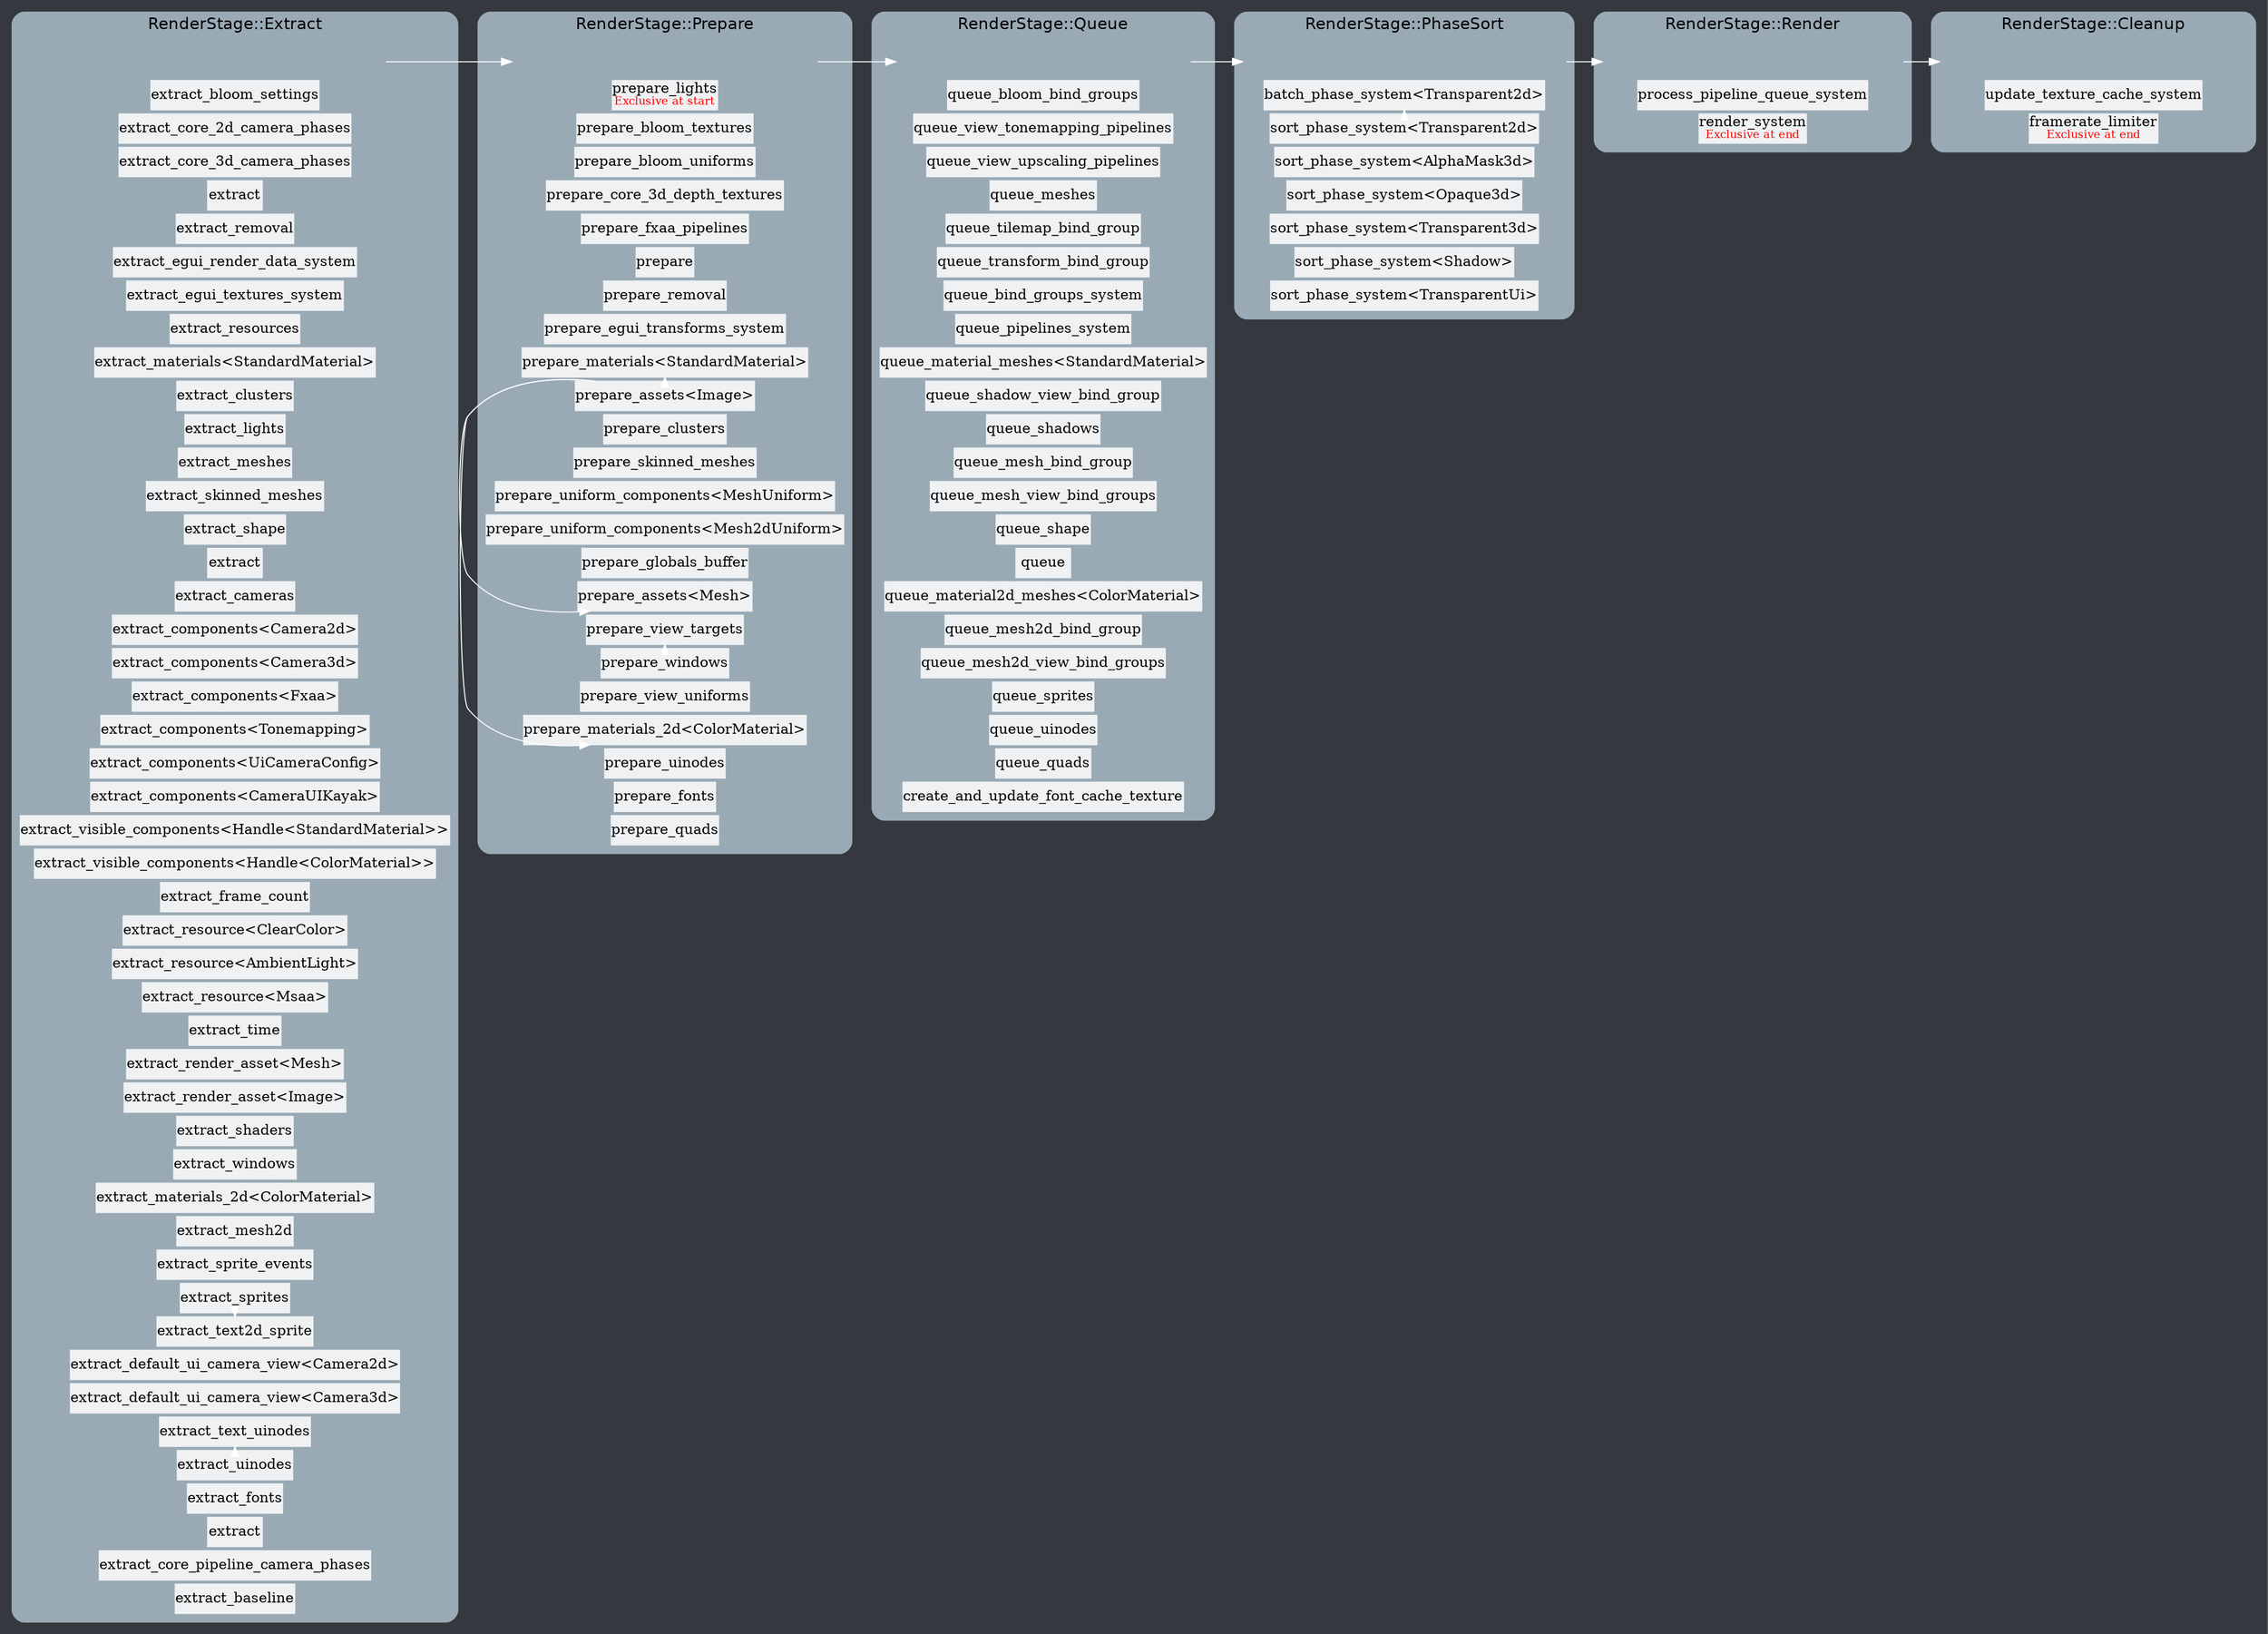 digraph "schedule" {
	"fontsize"="16";
	"fontname"="Helvetica";
	"rankdir"="LR";
	"nodesep"="0.05";
	"bgcolor"="#35393F";
	"compound"="true";
	node ["shape"="box", "margin"="0", "height"="0.4"];
	edge ["color"="white"];
	subgraph "cluster_\"RenderStage::Extract\"" {
		"style"="rounded";
		"color"="#99aab5";
		"bgcolor"="#99aab5";
		"rankdir"="TD";
		"label"="RenderStage::Extract";
		node ["style"="filled", "color"="#eff1f3", "bgcolor"="#eff1f3"];
		"MARKER_schedule_RenderStage::Extract" ["style"="invis"]
		"schedule_bevy_core_pipeline::bloom::extract_bloom_settings_0" ["label"="extract_bloom_settings", "tooltip"="Res [AppTypeRegistry]\n"]
		"schedule_bevy_core_pipeline::core_2d::extract_core_2d_camera_phases_1" ["label"="extract_core_2d_camera_phases", "tooltip"="Res [AppTypeRegistry]\n"]
		"schedule_bevy_core_pipeline::core_3d::extract_core_3d_camera_phases_2" ["label"="extract_core_3d_camera_phases", "tooltip"="Res [AppTypeRegistry]\n"]
		"schedule_bevy_ecs_tilemap::render::extract::extract_3" ["label"="extract", "tooltip"="Res [AppTypeRegistry, State<MenuState>]\n"]
		"schedule_bevy_ecs_tilemap::render::extract::extract_removal_4" ["label"="extract_removal", "tooltip"="Res [AppTypeRegistry]\n"]
		"schedule_bevy_egui::render_systems::extract_egui_render_data_system_5" ["label"="extract_egui_render_data_system", "tooltip"="Res [AppTypeRegistry]\n"]
		"schedule_bevy_egui::render_systems::extract_egui_textures_system_6" ["label"="extract_egui_textures_system", "tooltip"="Res [AppTypeRegistry]\n"]
		"schedule_bevy_framepace::extract_resources_7" ["label"="extract_resources", "tooltip"="Res [AppTypeRegistry]\n"]
		"schedule_bevy_pbr::material::extract_materials<bevy_pbr::pbr_material::StandardMaterial>_8" ["label"="extract_materials<StandardMaterial>", "tooltip"="Res [AppTypeRegistry]\n"]
		"schedule_bevy_pbr::render::light::extract_clusters_9" ["label"="extract_clusters", "tooltip"="Res [AppTypeRegistry]\n"]
		"schedule_bevy_pbr::render::light::extract_lights_10" ["label"="extract_lights", "tooltip"="Res [AppTypeRegistry]\n"]
		"schedule_bevy_pbr::render::mesh::extract_meshes_11" ["label"="extract_meshes", "tooltip"="Res [AppTypeRegistry]\n"]
		"schedule_bevy_pbr::render::mesh::extract_skinned_meshes_12" ["label"="extract_skinned_meshes", "tooltip"="Res [AppTypeRegistry]\n"]
		"schedule_bevy_prototype_lyon::render::extract_shape_13" ["label"="extract_shape", "tooltip"="Res [AppTypeRegistry]\n"]
		"schedule_bevy_rapier2d::render::lines::extract_14" ["label"="extract", "tooltip"="Res [AppTypeRegistry]\n"]
		"schedule_bevy_render::camera::camera::extract_cameras_15" ["label"="extract_cameras", "tooltip"="Res [AppTypeRegistry]\n"]
		"schedule_bevy_render::extract_component::extract_components<bevy_core_pipeline::core_2d::camera_2d::Camera2d>_16" ["label"="extract_components<Camera2d>", "tooltip"="Res [AppTypeRegistry]\n"]
		"schedule_bevy_render::extract_component::extract_components<bevy_core_pipeline::core_3d::camera_3d::Camera3d>_17" ["label"="extract_components<Camera3d>", "tooltip"="Res [AppTypeRegistry]\n"]
		"schedule_bevy_render::extract_component::extract_components<bevy_core_pipeline::fxaa::Fxaa>_18" ["label"="extract_components<Fxaa>", "tooltip"="Res [AppTypeRegistry]\n"]
		"schedule_bevy_render::extract_component::extract_components<bevy_core_pipeline::tonemapping::Tonemapping>_19" ["label"="extract_components<Tonemapping>", "tooltip"="Res [AppTypeRegistry]\n"]
		"schedule_bevy_render::extract_component::extract_components<bevy_ui::camera_config::UiCameraConfig>_20" ["label"="extract_components<UiCameraConfig>", "tooltip"="Res [AppTypeRegistry]\n"]
		"schedule_bevy_render::extract_component::extract_components<kayak_ui::camera::camera::CameraUIKayak>_21" ["label"="extract_components<CameraUIKayak>", "tooltip"="Res [AppTypeRegistry]\n"]
		"schedule_bevy_render::extract_component::extract_visible_components<bevy_asset::handle::Handle<bevy_pbr::pbr_material::StandardMaterial>>_22" ["label"="extract_visible_components<Handle<StandardMaterial>>", "tooltip"="Res [AppTypeRegistry]\n"]
		"schedule_bevy_render::extract_component::extract_visible_components<bevy_asset::handle::Handle<bevy_sprite::mesh2d::color_material::ColorMaterial>>_23" ["label"="extract_visible_components<Handle<ColorMaterial>>", "tooltip"="Res [AppTypeRegistry]\n"]
		"schedule_bevy_render::extract_frame_count_24" ["label"="extract_frame_count", "tooltip"="Res [AppTypeRegistry]\n"]
		"schedule_bevy_render::extract_resource::extract_resource<bevy_core_pipeline::clear_color::ClearColor>_25" ["label"="extract_resource<ClearColor>", "tooltip"="Res [AppTypeRegistry]\nResMut [EguiClipboard]\n"]
		"schedule_bevy_render::extract_resource::extract_resource<bevy_pbr::light::AmbientLight>_26" ["label"="extract_resource<AmbientLight>", "tooltip"="Res [AppTypeRegistry]\nResMut [EguiContext]\n"]
		"schedule_bevy_render::extract_resource::extract_resource<bevy_render::view::Msaa>_27" ["label"="extract_resource<Msaa>", "tooltip"="Res [AppTypeRegistry]\nResMut [EguiManagedTextures]\n"]
		"schedule_bevy_render::globals::extract_time_28" ["label"="extract_time", "tooltip"="Res [AppTypeRegistry]\n"]
		"schedule_bevy_render::render_asset::extract_render_asset<bevy_render::mesh::mesh::Mesh>_29" ["label"="extract_render_asset<Mesh>", "tooltip"="Res [AppTypeRegistry]\n"]
		"schedule_bevy_render::render_asset::extract_render_asset<bevy_render::texture::image::Image>_30" ["label"="extract_render_asset<Image>", "tooltip"="Res [AppTypeRegistry]\n"]
		"schedule_bevy_render::render_resource::pipeline_cache::PipelineCache::extract_shaders_31" ["label"="extract_shaders", "tooltip"="Res [AppTypeRegistry]\nResMut [ReportHierarchyIssue<GlobalTransform>]\n"]
		"schedule_bevy_render::view::window::extract_windows_32" ["label"="extract_windows", "tooltip"="Res [AppTypeRegistry]\nResMut [Events<KeyboardInput>]\n"]
		"schedule_bevy_sprite::mesh2d::material::extract_materials_2d<bevy_sprite::mesh2d::color_material::ColorMaterial>_33" ["label"="extract_materials_2d<ColorMaterial>", "tooltip"="Res [AppTypeRegistry]\n"]
		"schedule_bevy_sprite::mesh2d::mesh::extract_mesh2d_34" ["label"="extract_mesh2d", "tooltip"="Res [AppTypeRegistry]\n"]
		"schedule_bevy_sprite::render::extract_sprite_events_35" ["label"="extract_sprite_events", "tooltip"="Res [AppTypeRegistry]\nResMut [Events<AssetEvent<ColorMaterial>>]\n"]
		"schedule_bevy_sprite::render::extract_sprites_36" ["label"="extract_sprites", "tooltip"="Res [AppTypeRegistry]\nResMut [Assets<ColorMaterial>]\n"]
		"schedule_bevy_text::text2d::extract_text2d_sprite_37" ["label"="extract_text2d_sprite", "tooltip"="Res [AppTypeRegistry]\nResMut [Assets<ColorMaterial>]\n"]
		"schedule_bevy_sprite::render::extract_sprites_36" -> "schedule_bevy_text::text2d::extract_text2d_sprite_37" ["constraint"="false"]
		"schedule_bevy_ui::render::extract_default_ui_camera_view<bevy_core_pipeline::core_2d::camera_2d::Camera2d>_38" ["label"="extract_default_ui_camera_view<Camera2d>", "tooltip"="Res [AppTypeRegistry]\n"]
		"schedule_bevy_ui::render::extract_default_ui_camera_view<bevy_core_pipeline::core_3d::camera_3d::Camera3d>_39" ["label"="extract_default_ui_camera_view<Camera3d>", "tooltip"="Res [AppTypeRegistry]\n"]
		"schedule_bevy_ui::render::extract_text_uinodes_40" ["label"="extract_text_uinodes", "tooltip"="Res [AppTypeRegistry]\nResMut [FontAtlasWarning]\n"]
		"schedule_bevy_ui::render::extract_uinodes_41" -> "schedule_bevy_ui::render::extract_text_uinodes_40" ["constraint"="false"]
		"schedule_bevy_ui::render::extract_uinodes_41" ["label"="extract_uinodes", "tooltip"="Res [AppTypeRegistry]\nResMut [FontAtlasWarning]\n"]
		"schedule_kayak_font::bevy::renderer::extract::extract_fonts_42" ["label"="extract_fonts", "tooltip"="Res [AppTypeRegistry]\n"]
		"schedule_kayak_ui::render::extract::extract_43" ["label"="extract", "tooltip"="Res [AppTypeRegistry]\n"]
		"schedule_kayak_ui::render::extract_core_pipeline_camera_phases_44" ["label"="extract_core_pipeline_camera_phases", "tooltip"="Res [AppTypeRegistry]\n"]
		"schedule_kayak_ui::render::unified::extract_baseline_45" ["label"="extract_baseline", "tooltip"="Res [AppTypeRegistry]\n"]
	}
	
	subgraph "cluster_\"RenderStage::Prepare\"" {
		"style"="rounded";
		"color"="#99aab5";
		"bgcolor"="#99aab5";
		"rankdir"="TD";
		"label"="RenderStage::Prepare";
		node ["style"="filled", "color"="#eff1f3", "bgcolor"="#eff1f3"];
		"MARKER_schedule_RenderStage::Prepare" ["style"="invis"]
		"schedule_bevy_pbr::render::light::prepare_lights_0" ["label"=<prepare_lights<BR /><FONT COLOR="red" POINT-SIZE="11">Exclusive at start</FONT>>, "tooltip"="Components [ExtractedView, ExtractedPointLight, ExtractedClusterConfig, ExtractedDirectionalLight]\nRes [RenderDevice, RenderQueue, AmbientLight, PointLightShadowMap, DirectionalLightShadowMap]\nResMut [TextureCache, LightMeta, GlobalLightMeta]\n"]
		"schedule_bevy_core_pipeline::bloom::prepare_bloom_textures_0" ["label"="prepare_bloom_textures", "tooltip"="Components [ExtractedCamera]\nRes [RenderDevice]\nResMut [TextureCache]\n"]
		"schedule_bevy_core_pipeline::bloom::prepare_bloom_uniforms_1" ["label"="prepare_bloom_uniforms", "tooltip"="Components [ExtractedCamera, BloomSettings]\nRes [RenderDevice, RenderQueue]\nResMut [BloomUniforms]\n"]
		"schedule_bevy_core_pipeline::core_3d::prepare_core_3d_depth_textures_2" ["label"="prepare_core_3d_depth_textures", "tooltip"="Components [ExtractedCamera]\nRes [RenderDevice, Msaa]\nResMut [TextureCache]\n"]
		"schedule_bevy_core_pipeline::fxaa::prepare_fxaa_pipelines_3" ["label"="prepare_fxaa_pipelines", "tooltip"="Components [ExtractedView, Fxaa]\nRes [FxaaPipeline]\nResMut [PipelineCache, SpecializedRenderPipelines<FxaaPipeline>]\n"]
		"schedule_bevy_ecs_tilemap::render::prepare::prepare_4" ["label"="prepare", "tooltip"="Components [TilemapTexture, ExtractedFrustum, ExtractedTile, GlobalTransform, TilemapTileSize, TilemapGridSize, TilemapTextureSize, TilemapSpacing, TilemapType, TilemapSize, ComputedVisibility, FrustumCulling, ExtractedTilemapTexture]\nRes [RenderDevice, RenderQueue, RenderChunkSize, SecondsSinceStartup]\nResMut [RenderChunk2dStorage, MeshUniformResource, TilemapUniformResource]\n"]
		"schedule_bevy_ecs_tilemap::render::prepare::prepare_removal_5" ["label"="prepare_removal", "tooltip"="Components [ExtractedRemovedTile, ExtractedRemovedMap]\nResMut [RenderChunk2dStorage]\n"]
		"schedule_bevy_egui::render_systems::prepare_egui_transforms_system_6" ["label"="prepare_egui_transforms_system", "tooltip"="Res [RenderDevice, RenderQueue, EguiPipeline, ExtractedEguiSettings, ExtractedWindowSizes]\nResMut [EguiTransforms]\n"]
		"schedule_bevy_pbr::material::prepare_materials<bevy_pbr::pbr_material::StandardMaterial>_7" ["label"="prepare_materials<StandardMaterial>", "tooltip"="Res [RenderDevice, RenderAssets<Image>, FallbackImage, MaterialPipeline<StandardMaterial>]\nResMut [RenderMaterials<StandardMaterial>, ExtractedMaterials<StandardMaterial>]\n"]
		"schedule_bevy_render::render_asset::prepare_assets<bevy_render::texture::image::Image>_14" -> "schedule_bevy_pbr::material::prepare_materials<bevy_pbr::pbr_material::StandardMaterial>_7" ["constraint"="false"]
		"schedule_bevy_pbr::render::light::prepare_clusters_8" ["label"="prepare_clusters", "tooltip"="Components [ExtractedClustersPointLights, ExtractedClusterConfig]\nRes [RenderDevice, RenderQueue, MeshPipeline, GlobalLightMeta]\n"]
		"schedule_bevy_pbr::render::mesh::prepare_skinned_meshes_9" ["label"="prepare_skinned_meshes", "tooltip"="Res [RenderDevice, RenderQueue, ExtractedJoints]\nResMut [SkinnedMeshUniform]\n"]
		"schedule_bevy_render::extract_component::prepare_uniform_components<bevy_pbr::render::mesh::MeshUniform>_10" ["label"="prepare_uniform_components<MeshUniform>", "tooltip"="Components [MeshUniform]\nRes [RenderDevice, RenderQueue]\nResMut [ComponentUniforms<MeshUniform>]\n"]
		"schedule_bevy_render::extract_component::prepare_uniform_components<bevy_sprite::mesh2d::mesh::Mesh2dUniform>_11" ["label"="prepare_uniform_components<Mesh2dUniform>", "tooltip"="Components [Mesh2dUniform]\nRes [RenderDevice, RenderQueue]\nResMut [ComponentUniforms<Mesh2dUniform>]\n"]
		"schedule_bevy_render::globals::prepare_globals_buffer_12" ["label"="prepare_globals_buffer", "tooltip"="Res [RenderDevice, RenderQueue, Time, FrameCount]\nResMut [GlobalsBuffer]\n"]
		"schedule_bevy_render::render_asset::prepare_assets<bevy_render::mesh::mesh::Mesh>_13" ["label"="prepare_assets<Mesh>", "tooltip"="Res [RenderDevice]\nResMut [ExtractedAssets<Mesh>, RenderAssets<Mesh>, PrepareNextFrameAssets<Mesh>]\n"]
		"schedule_bevy_render::render_asset::prepare_assets<bevy_render::texture::image::Image>_14" -> "schedule_bevy_render::render_asset::prepare_assets<bevy_render::mesh::mesh::Mesh>_13" ["constraint"="false"]
		"schedule_bevy_render::render_asset::prepare_assets<bevy_render::texture::image::Image>_14" ["label"="prepare_assets<Image>", "tooltip"="Res [RenderDevice, RenderQueue, DefaultImageSampler]\nResMut [ExtractedAssets<Image>, RenderAssets<Image>, PrepareNextFrameAssets<Image>]\n"]
		"schedule_bevy_render::view::prepare_view_targets_15" ["label"="prepare_view_targets", "tooltip"="Components [ExtractedCamera, ExtractedView]\nRes [RenderDevice, ExtractedWindows, RenderAssets<Image>, Msaa]\nResMut [TextureCache]\n"]
		"schedule_bevy_render::view::window::prepare_windows_17" -> "schedule_bevy_render::view::prepare_view_targets_15" ["constraint"="false"]
		"schedule_bevy_render::view::prepare_view_uniforms_16" ["label"="prepare_view_uniforms", "tooltip"="Components [ExtractedView]\nRes [RenderDevice, RenderQueue]\nResMut [ViewUniforms]\n"]
		"schedule_bevy_render::view::window::prepare_windows_17" ["label"="prepare_windows", "tooltip"="Res [RenderInstance, RenderDevice, RenderAdapter, NonSendMarker]\nResMut [ExtractedWindows, WindowSurfaces]\n"]
		"schedule_bevy_sprite::mesh2d::material::prepare_materials_2d<bevy_sprite::mesh2d::color_material::ColorMaterial>_18" ["label"="prepare_materials_2d<ColorMaterial>", "tooltip"="Res [RenderDevice, RenderAssets<Image>, FallbackImage, Material2dPipeline<ColorMaterial>]\nResMut [RenderMaterials2d<ColorMaterial>, ExtractedMaterials2d<ColorMaterial>]\n"]
		"schedule_bevy_render::render_asset::prepare_assets<bevy_render::texture::image::Image>_14" -> "schedule_bevy_sprite::mesh2d::material::prepare_materials_2d<bevy_sprite::mesh2d::color_material::ColorMaterial>_18" ["constraint"="false"]
		"schedule_bevy_ui::render::prepare_uinodes_19" ["label"="prepare_uinodes", "tooltip"="Res [RenderDevice, RenderQueue]\nResMut [UiMeta, ExtractedUiNodes]\n"]
		"schedule_kayak_font::bevy::renderer::extract::prepare_fonts_20" ["label"="prepare_fonts", "tooltip"="ResMut [FontTextureCache, ExtractedFonts]\n"]
		"schedule_kayak_ui::render::unified::pipeline::prepare_quads_21" ["label"="prepare_quads", "tooltip"="ComponentsMut [ExtractedQuad]\nRes [RenderDevice, RenderQueue]\nResMut [QuadMeta]\n"]
	}
	
	subgraph "cluster_\"RenderStage::Queue\"" {
		"style"="rounded";
		"color"="#99aab5";
		"bgcolor"="#99aab5";
		"rankdir"="TD";
		"label"="RenderStage::Queue";
		node ["style"="filled", "color"="#eff1f3", "bgcolor"="#eff1f3"];
		"MARKER_schedule_RenderStage::Queue" ["style"="invis"]
		"schedule_bevy_core_pipeline::bloom::queue_bloom_bind_groups_0" ["label"="queue_bloom_bind_groups", "tooltip"="Components [ViewTarget, BloomTextures]\nRes [RenderDevice, BloomPipelines, BloomUniforms]\n"]
		"schedule_bevy_core_pipeline::tonemapping::queue_view_tonemapping_pipelines_1" ["label"="queue_view_tonemapping_pipelines", "tooltip"="Components [Tonemapping]\nRes [TonemappingPipeline]\nResMut [PipelineCache, SpecializedRenderPipelines<TonemappingPipeline>]\n"]
		"schedule_bevy_core_pipeline::upscaling::queue_view_upscaling_pipelines_2" ["label"="queue_view_upscaling_pipelines", "tooltip"="Components [ViewTarget]\nRes [UpscalingPipeline]\nResMut [PipelineCache, SpecializedRenderPipelines<UpscalingPipeline>]\n"]
		"schedule_bevy_ecs_tilemap::render::queue::queue_meshes_3" ["label"="queue_meshes", "tooltip"="Components [ExtractedView, ChunkId, TilemapId, VisibleEntities, Transform]\nComponentsMut [RenderPhase<Transparent2d>]\nRes [RenderDevice, ViewUniforms, RenderAssets<Image>, DrawFunctions<Transparent2d>, RenderChunk2dStorage, TilemapPipeline, Msaa]\nResMut [PipelineCache, ImageBindGroups, SpecializedRenderPipelines<TilemapPipeline>]\n"]
		"schedule_bevy_ecs_tilemap::render::queue::queue_tilemap_bind_group_4" ["label"="queue_tilemap_bind_group", "tooltip"="Res [RenderDevice, TilemapPipeline, TilemapUniformResource]\n"]
		"schedule_bevy_ecs_tilemap::render::queue::queue_transform_bind_group_5" ["label"="queue_transform_bind_group", "tooltip"="Res [RenderDevice, TilemapPipeline, MeshUniformResource]\n"]
		"schedule_bevy_egui::render_systems::queue_bind_groups_system_6" ["label"="queue_bind_groups_system", "tooltip"="Res [RenderDevice, RenderAssets<Image>, EguiPipeline, ExtractedEguiTextures]\n"]
		"schedule_bevy_egui::render_systems::queue_pipelines_system_7" ["label"="queue_pipelines_system", "tooltip"="Res [ExtractedWindows, EguiPipeline]\nResMut [PipelineCache, SpecializedRenderPipelines<EguiPipeline>]\n"]
		"schedule_bevy_pbr::material::queue_material_meshes<bevy_pbr::pbr_material::StandardMaterial>_8" ["label"="queue_material_meshes<StandardMaterial>", "tooltip"="Components [ExtractedView, Handle<StandardMaterial>, Handle<Mesh>, VisibleEntities, Tonemapping, MeshUniform]\nComponentsMut [RenderPhase<Opaque3d>, RenderPhase<AlphaMask3d>, RenderPhase<Transparent3d>]\nRes [RenderAssets<Mesh>, DrawFunctions<Opaque3d>, DrawFunctions<AlphaMask3d>, DrawFunctions<Transparent3d>, RenderMaterials<StandardMaterial>, MaterialPipeline<StandardMaterial>, Msaa]\nResMut [PipelineCache, SpecializedMeshPipelines<MaterialPipeline<StandardMaterial>>]\n"]
		"schedule_bevy_pbr::render::light::queue_shadow_view_bind_group_9" ["label"="queue_shadow_view_bind_group", "tooltip"="Res [RenderDevice, ViewUniforms, ShadowPipeline]\nResMut [LightMeta]\n"]
		"schedule_bevy_pbr::render::light::queue_shadows_10" ["label"="queue_shadows", "tooltip"="Components [Handle<Mesh>, ViewLightEntities, CubemapVisibleEntities, VisibleEntities, LightEntity]\nComponentsMut [RenderPhase<Shadow>]\nRes [RenderAssets<Mesh>, ShadowPipeline, DrawFunctions<Shadow>]\nResMut [PipelineCache, SpecializedMeshPipelines<ShadowPipeline>]\n"]
		"schedule_bevy_pbr::render::mesh::queue_mesh_bind_group_11" ["label"="queue_mesh_bind_group", "tooltip"="Res [RenderDevice, ComponentUniforms<MeshUniform>, MeshPipeline, SkinnedMeshUniform]\n"]
		"schedule_bevy_pbr::render::mesh::queue_mesh_view_bind_groups_12" ["label"="queue_mesh_view_bind_groups", "tooltip"="Components [ViewShadowBindings, ViewClusterBindings]\nRes [RenderDevice, ViewUniforms, GlobalsBuffer, MeshPipeline, ShadowPipeline, LightMeta, GlobalLightMeta]\n"]
		"schedule_bevy_prototype_lyon::render::queue_shape_13" ["label"="queue_shape", "tooltip"="Components [ExtractedView, Mesh2dHandle, Mesh2dUniform, VisibleEntities]\nComponentsMut [RenderPhase<Transparent2d>]\nRes [RenderAssets<Mesh>, DrawFunctions<Transparent2d>, ShapePipeline, Msaa]\nResMut [PipelineCache, SpecializedRenderPipelines<ShapePipeline>]\n"]
		"schedule_bevy_rapier2d::render::lines::render_dim::r2d::queue_14" ["label"="queue", "tooltip"="Components [Mesh2dHandle, Mesh2dUniform, VisibleEntities]\nComponentsMut [RenderPhase<Transparent2d>]\nRes [RenderAssets<Mesh>, DrawFunctions<Transparent2d>, DebugLinesConfig, DebugLinePipeline, Msaa]\nResMut [PipelineCache, SpecializedMeshPipelines<DebugLinePipeline>]\n"]
		"schedule_bevy_sprite::mesh2d::material::queue_material2d_meshes<bevy_sprite::mesh2d::color_material::ColorMaterial>_15" ["label"="queue_material2d_meshes<ColorMaterial>", "tooltip"="Components [ExtractedView, Handle<ColorMaterial>, Mesh2dHandle, Mesh2dUniform, VisibleEntities, Tonemapping]\nComponentsMut [RenderPhase<Transparent2d>]\nRes [RenderAssets<Mesh>, DrawFunctions<Transparent2d>, RenderMaterials2d<ColorMaterial>, Material2dPipeline<ColorMaterial>, Msaa]\nResMut [PipelineCache, SpecializedMeshPipelines<Material2dPipeline<ColorMaterial>>]\n"]
		"schedule_bevy_sprite::mesh2d::mesh::queue_mesh2d_bind_group_16" ["label"="queue_mesh2d_bind_group", "tooltip"="Res [RenderDevice, ComponentUniforms<Mesh2dUniform>, Mesh2dPipeline]\n"]
		"schedule_bevy_sprite::mesh2d::mesh::queue_mesh2d_view_bind_groups_17" ["label"="queue_mesh2d_view_bind_groups", "tooltip"="Res [RenderDevice, ViewUniforms, GlobalsBuffer, Mesh2dPipeline]\n"]
		"schedule_bevy_sprite::render::queue_sprites_18" ["label"="queue_sprites", "tooltip"="Components [ExtractedView, VisibleEntities, Tonemapping]\nComponentsMut [RenderPhase<Transparent2d>]\nRes [RenderDevice, RenderQueue, ViewUniforms, RenderAssets<Image>, DrawFunctions<Transparent2d>, SpritePipeline, SpriteAssetEvents, Msaa]\nResMut [PipelineCache, ImageBindGroups, SpecializedRenderPipelines<SpritePipeline>, SpriteMeta, ExtractedSprites]\n"]
		"schedule_bevy_ui::render::queue_uinodes_19" ["label"="queue_uinodes", "tooltip"="Components [ExtractedView, UiBatch]\nComponentsMut [RenderPhase<TransparentUi>]\nRes [RenderDevice, ViewUniforms, RenderAssets<Image>, SpriteAssetEvents, UiPipeline, DrawFunctions<TransparentUi>]\nResMut [PipelineCache, SpecializedRenderPipelines<UiPipeline>, UiImageBindGroups, UiMeta]\n"]
		"schedule_kayak_ui::render::unified::pipeline::queue_quads_20" ["label"="queue_quads", "tooltip"="Components [ExtractedQuad]\nComponentsMut [RenderPhase<TransparentUI>]\nRes [RenderDevice, ViewUniforms, RenderAssets<Image>, DrawFunctions<TransparentUI>, UnifiedPipeline, Msaa]\nResMut [PipelineCache, ImageBindGroups, SpecializedRenderPipelines<UnifiedPipeline>, QuadMeta]\n"]
		"schedule_kayak_ui::render::unified::text::create_and_update_font_cache_texture_21" ["label"="create_and_update_font_cache_texture", "tooltip"="Res [RenderDevice, RenderQueue, RenderAssets<Image>, UnifiedPipeline]\nResMut [FontTextureCache]\n"]
	}
	
	subgraph "cluster_\"RenderStage::PhaseSort\"" {
		"style"="rounded";
		"color"="#99aab5";
		"bgcolor"="#99aab5";
		"rankdir"="TD";
		"label"="RenderStage::PhaseSort";
		node ["style"="filled", "color"="#eff1f3", "bgcolor"="#eff1f3"];
		"MARKER_schedule_RenderStage::PhaseSort" ["style"="invis"]
		"schedule_bevy_render::render_phase::batch_phase_system<bevy_core_pipeline::core_2d::Transparent2d>_0" ["label"="batch_phase_system<Transparent2d>", "tooltip"="ComponentsMut [RenderPhase<Transparent2d>]\n"]
		"schedule_bevy_render::render_phase::sort_phase_system<bevy_core_pipeline::core_2d::Transparent2d>_1" -> "schedule_bevy_render::render_phase::batch_phase_system<bevy_core_pipeline::core_2d::Transparent2d>_0" ["constraint"="false"]
		"schedule_bevy_render::render_phase::sort_phase_system<bevy_core_pipeline::core_2d::Transparent2d>_1" ["label"="sort_phase_system<Transparent2d>", "tooltip"="ComponentsMut [RenderPhase<Transparent2d>]\n"]
		"schedule_bevy_render::render_phase::sort_phase_system<bevy_core_pipeline::core_3d::AlphaMask3d>_2" ["label"="sort_phase_system<AlphaMask3d>", "tooltip"="ComponentsMut [RenderPhase<AlphaMask3d>]\n"]
		"schedule_bevy_render::render_phase::sort_phase_system<bevy_core_pipeline::core_3d::Opaque3d>_3" ["label"="sort_phase_system<Opaque3d>", "tooltip"="ComponentsMut [RenderPhase<Opaque3d>]\n"]
		"schedule_bevy_render::render_phase::sort_phase_system<bevy_core_pipeline::core_3d::Transparent3d>_4" ["label"="sort_phase_system<Transparent3d>", "tooltip"="ComponentsMut [RenderPhase<Transparent3d>]\n"]
		"schedule_bevy_render::render_phase::sort_phase_system<bevy_pbr::render::light::Shadow>_5" ["label"="sort_phase_system<Shadow>", "tooltip"="ComponentsMut [RenderPhase<Shadow>]\n"]
		"schedule_bevy_render::render_phase::sort_phase_system<bevy_ui::render::render_pass::TransparentUi>_6" ["label"="sort_phase_system<TransparentUi>", "tooltip"="ComponentsMut [RenderPhase<TransparentUi>]\n"]
	}
	
	subgraph "cluster_\"RenderStage::Render\"" {
		"style"="rounded";
		"color"="#99aab5";
		"bgcolor"="#99aab5";
		"rankdir"="TD";
		"label"="RenderStage::Render";
		node ["style"="filled", "color"="#eff1f3", "bgcolor"="#eff1f3"];
		"MARKER_schedule_RenderStage::Render" ["style"="invis"]
		"schedule_bevy_render::render_resource::pipeline_cache::PipelineCache::process_pipeline_queue_system_0" ["label"="process_pipeline_queue_system", "tooltip"="ResMut [PipelineCache]\n"]
		"schedule_bevy_render::renderer::render_system_0" ["label"=<render_system<BR /><FONT COLOR="red" POINT-SIZE="11">Exclusive at end</FONT>>, "tooltip"="render_system"]
	}
	
	subgraph "cluster_\"RenderStage::Cleanup\"" {
		"style"="rounded";
		"color"="#99aab5";
		"bgcolor"="#99aab5";
		"rankdir"="TD";
		"label"="RenderStage::Cleanup";
		node ["style"="filled", "color"="#eff1f3", "bgcolor"="#eff1f3"];
		"MARKER_schedule_RenderStage::Cleanup" ["style"="invis"]
		"schedule_bevy_render::texture::texture_cache::update_texture_cache_system_0" ["label"="update_texture_cache_system", "tooltip"="ResMut [TextureCache]\n"]
		"schedule_bevy_framepace::framerate_limiter_0" ["label"=<framerate_limiter<BR /><FONT COLOR="red" POINT-SIZE="11">Exclusive at end</FONT>>, "tooltip"="Res [FramepaceSettings, FrametimeLimit, FramePaceStats]\nResMut [FrameTimer]\n"]
	}
	
	"MARKER_schedule_RenderStage::Extract" -> "MARKER_schedule_RenderStage::Prepare" []
	"MARKER_schedule_RenderStage::Prepare" -> "MARKER_schedule_RenderStage::Queue" []
	"MARKER_schedule_RenderStage::Queue" -> "MARKER_schedule_RenderStage::PhaseSort" []
	"MARKER_schedule_RenderStage::PhaseSort" -> "MARKER_schedule_RenderStage::Render" []
	"MARKER_schedule_RenderStage::Render" -> "MARKER_schedule_RenderStage::Cleanup" []
}

